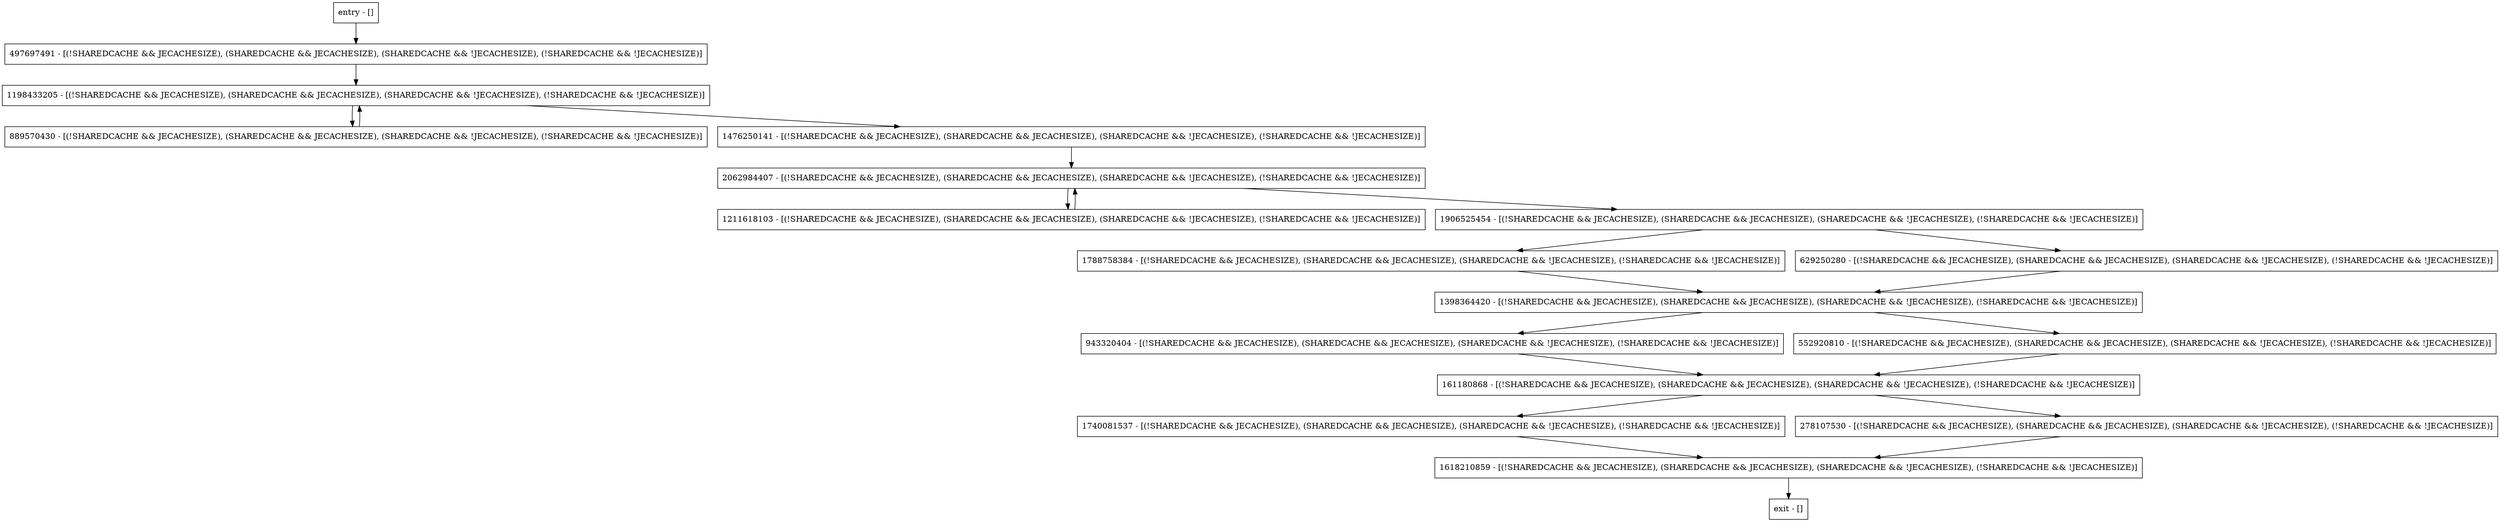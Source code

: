 digraph <init> {
node [shape=record];
1618210859 [label="1618210859 - [(!SHAREDCACHE && JECACHESIZE), (SHAREDCACHE && JECACHESIZE), (SHAREDCACHE && !JECACHESIZE), (!SHAREDCACHE && !JECACHESIZE)]"];
497697491 [label="497697491 - [(!SHAREDCACHE && JECACHESIZE), (SHAREDCACHE && JECACHESIZE), (SHAREDCACHE && !JECACHESIZE), (!SHAREDCACHE && !JECACHESIZE)]"];
1198433205 [label="1198433205 - [(!SHAREDCACHE && JECACHESIZE), (SHAREDCACHE && JECACHESIZE), (SHAREDCACHE && !JECACHESIZE), (!SHAREDCACHE && !JECACHESIZE)]"];
943320404 [label="943320404 - [(!SHAREDCACHE && JECACHESIZE), (SHAREDCACHE && JECACHESIZE), (SHAREDCACHE && !JECACHESIZE), (!SHAREDCACHE && !JECACHESIZE)]"];
1398364420 [label="1398364420 - [(!SHAREDCACHE && JECACHESIZE), (SHAREDCACHE && JECACHESIZE), (SHAREDCACHE && !JECACHESIZE), (!SHAREDCACHE && !JECACHESIZE)]"];
1740081537 [label="1740081537 - [(!SHAREDCACHE && JECACHESIZE), (SHAREDCACHE && JECACHESIZE), (SHAREDCACHE && !JECACHESIZE), (!SHAREDCACHE && !JECACHESIZE)]"];
552920810 [label="552920810 - [(!SHAREDCACHE && JECACHESIZE), (SHAREDCACHE && JECACHESIZE), (SHAREDCACHE && !JECACHESIZE), (!SHAREDCACHE && !JECACHESIZE)]"];
161180868 [label="161180868 - [(!SHAREDCACHE && JECACHESIZE), (SHAREDCACHE && JECACHESIZE), (SHAREDCACHE && !JECACHESIZE), (!SHAREDCACHE && !JECACHESIZE)]"];
entry [label="entry - []"];
exit [label="exit - []"];
1211618103 [label="1211618103 - [(!SHAREDCACHE && JECACHESIZE), (SHAREDCACHE && JECACHESIZE), (SHAREDCACHE && !JECACHESIZE), (!SHAREDCACHE && !JECACHESIZE)]"];
2062984407 [label="2062984407 - [(!SHAREDCACHE && JECACHESIZE), (SHAREDCACHE && JECACHESIZE), (SHAREDCACHE && !JECACHESIZE), (!SHAREDCACHE && !JECACHESIZE)]"];
889570430 [label="889570430 - [(!SHAREDCACHE && JECACHESIZE), (SHAREDCACHE && JECACHESIZE), (SHAREDCACHE && !JECACHESIZE), (!SHAREDCACHE && !JECACHESIZE)]"];
1906525454 [label="1906525454 - [(!SHAREDCACHE && JECACHESIZE), (SHAREDCACHE && JECACHESIZE), (SHAREDCACHE && !JECACHESIZE), (!SHAREDCACHE && !JECACHESIZE)]"];
1476250141 [label="1476250141 - [(!SHAREDCACHE && JECACHESIZE), (SHAREDCACHE && JECACHESIZE), (SHAREDCACHE && !JECACHESIZE), (!SHAREDCACHE && !JECACHESIZE)]"];
1788758384 [label="1788758384 - [(!SHAREDCACHE && JECACHESIZE), (SHAREDCACHE && JECACHESIZE), (SHAREDCACHE && !JECACHESIZE), (!SHAREDCACHE && !JECACHESIZE)]"];
629250280 [label="629250280 - [(!SHAREDCACHE && JECACHESIZE), (SHAREDCACHE && JECACHESIZE), (SHAREDCACHE && !JECACHESIZE), (!SHAREDCACHE && !JECACHESIZE)]"];
278107530 [label="278107530 - [(!SHAREDCACHE && JECACHESIZE), (SHAREDCACHE && JECACHESIZE), (SHAREDCACHE && !JECACHESIZE), (!SHAREDCACHE && !JECACHESIZE)]"];
entry;
exit;
1618210859 -> exit;
497697491 -> 1198433205;
1198433205 -> 889570430;
1198433205 -> 1476250141;
943320404 -> 161180868;
1398364420 -> 943320404;
1398364420 -> 552920810;
1740081537 -> 1618210859;
552920810 -> 161180868;
161180868 -> 278107530;
161180868 -> 1740081537;
entry -> 497697491;
1211618103 -> 2062984407;
2062984407 -> 1211618103;
2062984407 -> 1906525454;
889570430 -> 1198433205;
1906525454 -> 1788758384;
1906525454 -> 629250280;
1476250141 -> 2062984407;
1788758384 -> 1398364420;
629250280 -> 1398364420;
278107530 -> 1618210859;
}
